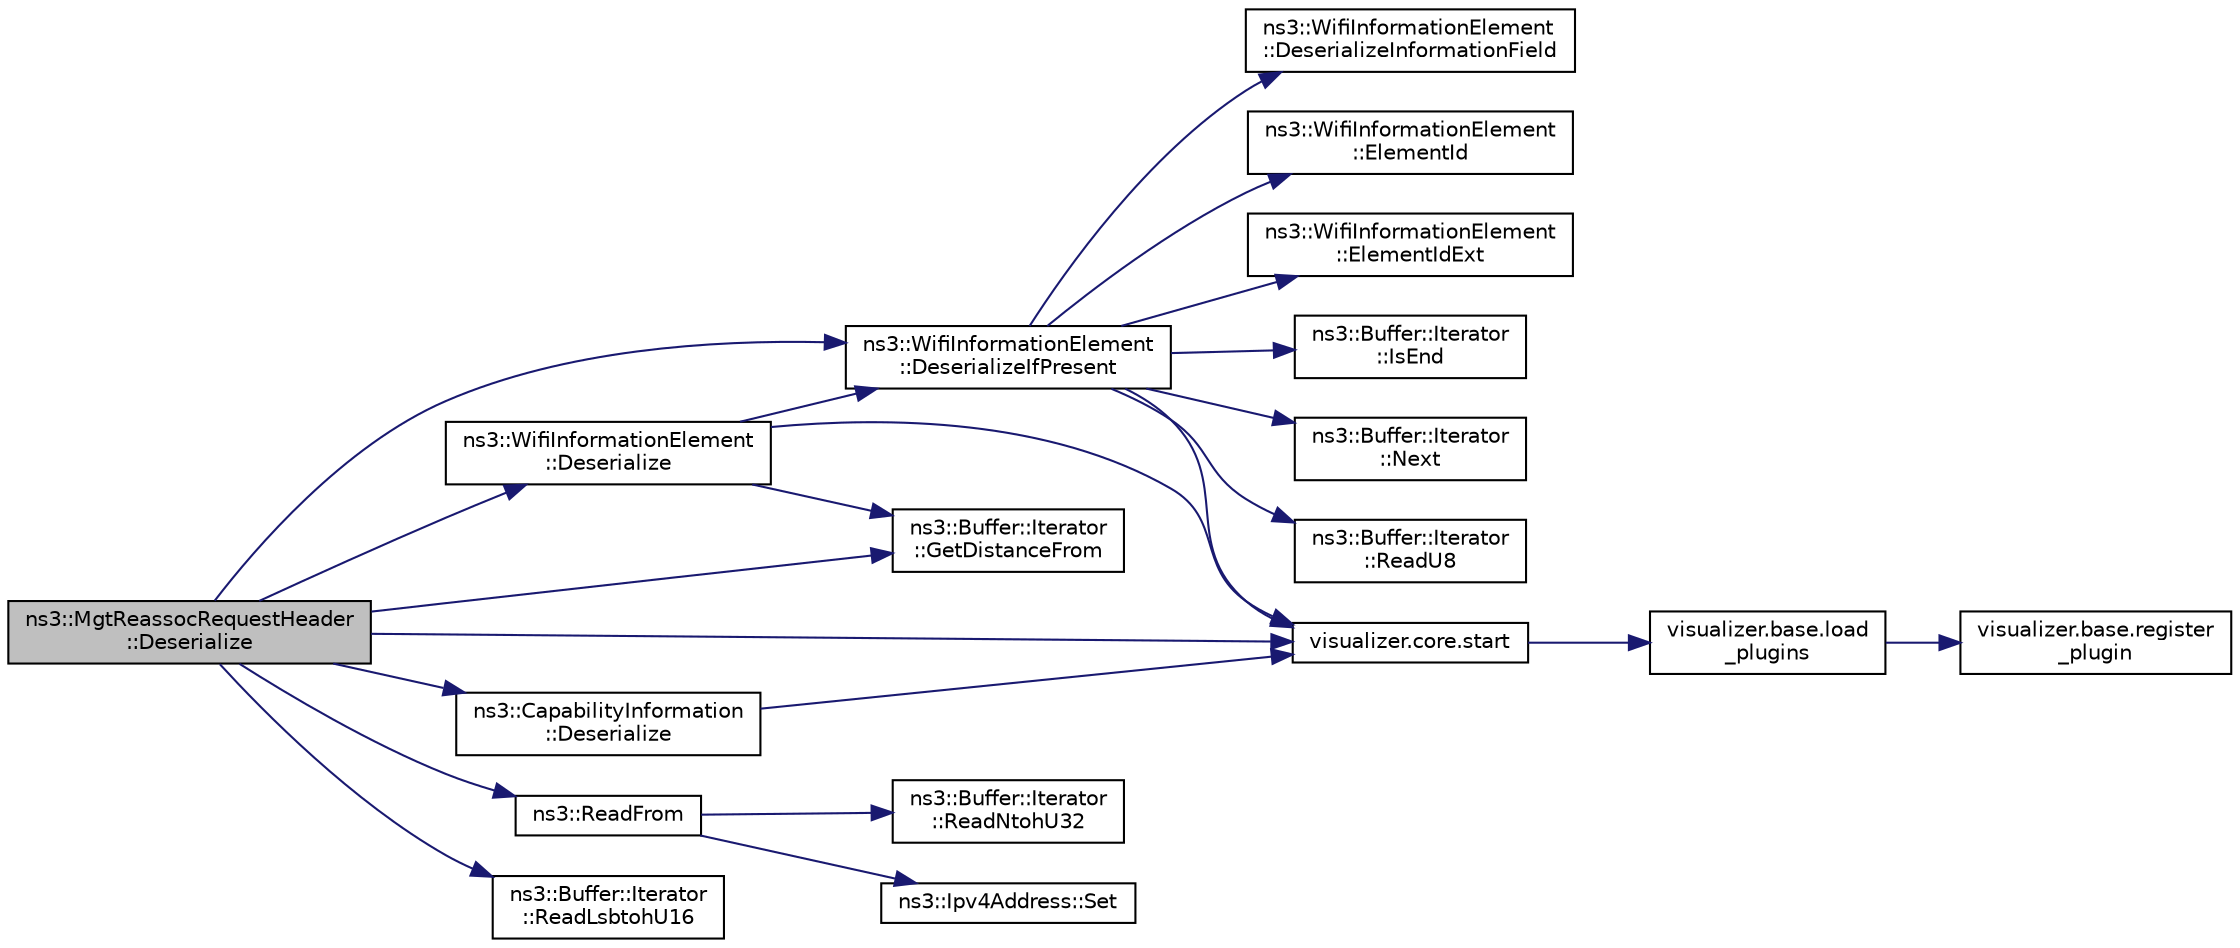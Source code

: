 digraph "ns3::MgtReassocRequestHeader::Deserialize"
{
 // LATEX_PDF_SIZE
  edge [fontname="Helvetica",fontsize="10",labelfontname="Helvetica",labelfontsize="10"];
  node [fontname="Helvetica",fontsize="10",shape=record];
  rankdir="LR";
  Node1 [label="ns3::MgtReassocRequestHeader\l::Deserialize",height=0.2,width=0.4,color="black", fillcolor="grey75", style="filled", fontcolor="black",tooltip=" "];
  Node1 -> Node2 [color="midnightblue",fontsize="10",style="solid",fontname="Helvetica"];
  Node2 [label="ns3::WifiInformationElement\l::Deserialize",height=0.2,width=0.4,color="black", fillcolor="white", style="filled",URL="$classns3_1_1_wifi_information_element.html#a533a553c7a33a4870f1819b25d43d15b",tooltip="Deserialize entire IE, which must be present."];
  Node2 -> Node3 [color="midnightblue",fontsize="10",style="solid",fontname="Helvetica"];
  Node3 [label="ns3::WifiInformationElement\l::DeserializeIfPresent",height=0.2,width=0.4,color="black", fillcolor="white", style="filled",URL="$classns3_1_1_wifi_information_element.html#a8ce15156403cf18af657c4bee2e071aa",tooltip="Deserialize entire IE if it is present."];
  Node3 -> Node4 [color="midnightblue",fontsize="10",style="solid",fontname="Helvetica"];
  Node4 [label="ns3::WifiInformationElement\l::DeserializeInformationField",height=0.2,width=0.4,color="black", fillcolor="white", style="filled",URL="$classns3_1_1_wifi_information_element.html#a92135cae0f188d7d8f6c30d9f4becd82",tooltip="Deserialize information (i.e., the body of the IE, not including the Element ID and length octets)"];
  Node3 -> Node5 [color="midnightblue",fontsize="10",style="solid",fontname="Helvetica"];
  Node5 [label="ns3::WifiInformationElement\l::ElementId",height=0.2,width=0.4,color="black", fillcolor="white", style="filled",URL="$classns3_1_1_wifi_information_element.html#a0c16b85dc0c63baf7fc437ddbc13ada6",tooltip=" "];
  Node3 -> Node6 [color="midnightblue",fontsize="10",style="solid",fontname="Helvetica"];
  Node6 [label="ns3::WifiInformationElement\l::ElementIdExt",height=0.2,width=0.4,color="black", fillcolor="white", style="filled",URL="$classns3_1_1_wifi_information_element.html#ae24bfd29837cfb426a44dadd56d72f4b",tooltip=" "];
  Node3 -> Node7 [color="midnightblue",fontsize="10",style="solid",fontname="Helvetica"];
  Node7 [label="ns3::Buffer::Iterator\l::IsEnd",height=0.2,width=0.4,color="black", fillcolor="white", style="filled",URL="$classns3_1_1_buffer_1_1_iterator.html#a1dcabf102937b1f2262551938d87c3c9",tooltip=" "];
  Node3 -> Node8 [color="midnightblue",fontsize="10",style="solid",fontname="Helvetica"];
  Node8 [label="ns3::Buffer::Iterator\l::Next",height=0.2,width=0.4,color="black", fillcolor="white", style="filled",URL="$classns3_1_1_buffer_1_1_iterator.html#a5eaa564bdc98d063b7e94b1768aeed6b",tooltip="go forward by one byte"];
  Node3 -> Node9 [color="midnightblue",fontsize="10",style="solid",fontname="Helvetica"];
  Node9 [label="ns3::Buffer::Iterator\l::ReadU8",height=0.2,width=0.4,color="black", fillcolor="white", style="filled",URL="$classns3_1_1_buffer_1_1_iterator.html#a7d7d5299e27ecf41aef37e315984ad5a",tooltip=" "];
  Node3 -> Node10 [color="midnightblue",fontsize="10",style="solid",fontname="Helvetica"];
  Node10 [label="visualizer.core.start",height=0.2,width=0.4,color="black", fillcolor="white", style="filled",URL="$namespacevisualizer_1_1core.html#a2a35e5d8a34af358b508dac8635754e0",tooltip=" "];
  Node10 -> Node11 [color="midnightblue",fontsize="10",style="solid",fontname="Helvetica"];
  Node11 [label="visualizer.base.load\l_plugins",height=0.2,width=0.4,color="black", fillcolor="white", style="filled",URL="$namespacevisualizer_1_1base.html#ad171497a5ff1afe0a73bedaebf35448f",tooltip=" "];
  Node11 -> Node12 [color="midnightblue",fontsize="10",style="solid",fontname="Helvetica"];
  Node12 [label="visualizer.base.register\l_plugin",height=0.2,width=0.4,color="black", fillcolor="white", style="filled",URL="$namespacevisualizer_1_1base.html#a6b0ffcff1e17ec4027496f50177e5b9e",tooltip=" "];
  Node2 -> Node13 [color="midnightblue",fontsize="10",style="solid",fontname="Helvetica"];
  Node13 [label="ns3::Buffer::Iterator\l::GetDistanceFrom",height=0.2,width=0.4,color="black", fillcolor="white", style="filled",URL="$classns3_1_1_buffer_1_1_iterator.html#ace7ff52d4837c087ba47bc246ea3df64",tooltip=" "];
  Node2 -> Node10 [color="midnightblue",fontsize="10",style="solid",fontname="Helvetica"];
  Node1 -> Node14 [color="midnightblue",fontsize="10",style="solid",fontname="Helvetica"];
  Node14 [label="ns3::CapabilityInformation\l::Deserialize",height=0.2,width=0.4,color="black", fillcolor="white", style="filled",URL="$classns3_1_1_capability_information.html#adcf6366b469c428eb21eb25994111cb8",tooltip="Deserialize capability information from the given buffer."];
  Node14 -> Node10 [color="midnightblue",fontsize="10",style="solid",fontname="Helvetica"];
  Node1 -> Node3 [color="midnightblue",fontsize="10",style="solid",fontname="Helvetica"];
  Node1 -> Node13 [color="midnightblue",fontsize="10",style="solid",fontname="Helvetica"];
  Node1 -> Node15 [color="midnightblue",fontsize="10",style="solid",fontname="Helvetica"];
  Node15 [label="ns3::ReadFrom",height=0.2,width=0.4,color="black", fillcolor="white", style="filled",URL="$namespacens3.html#aeeba9f1570f031f9e401f76f51943805",tooltip="Read an Ipv4Address from a Buffer."];
  Node15 -> Node16 [color="midnightblue",fontsize="10",style="solid",fontname="Helvetica"];
  Node16 [label="ns3::Buffer::Iterator\l::ReadNtohU32",height=0.2,width=0.4,color="black", fillcolor="white", style="filled",URL="$classns3_1_1_buffer_1_1_iterator.html#af6873e0c53e5338902802dedff2159d1",tooltip=" "];
  Node15 -> Node17 [color="midnightblue",fontsize="10",style="solid",fontname="Helvetica"];
  Node17 [label="ns3::Ipv4Address::Set",height=0.2,width=0.4,color="black", fillcolor="white", style="filled",URL="$classns3_1_1_ipv4_address.html#a7204982c2906b7df3f73739ca472dacb",tooltip="input address is in host order."];
  Node1 -> Node18 [color="midnightblue",fontsize="10",style="solid",fontname="Helvetica"];
  Node18 [label="ns3::Buffer::Iterator\l::ReadLsbtohU16",height=0.2,width=0.4,color="black", fillcolor="white", style="filled",URL="$classns3_1_1_buffer_1_1_iterator.html#a987b700afdfba28b1b7d7bd2e885775d",tooltip=" "];
  Node1 -> Node10 [color="midnightblue",fontsize="10",style="solid",fontname="Helvetica"];
}
